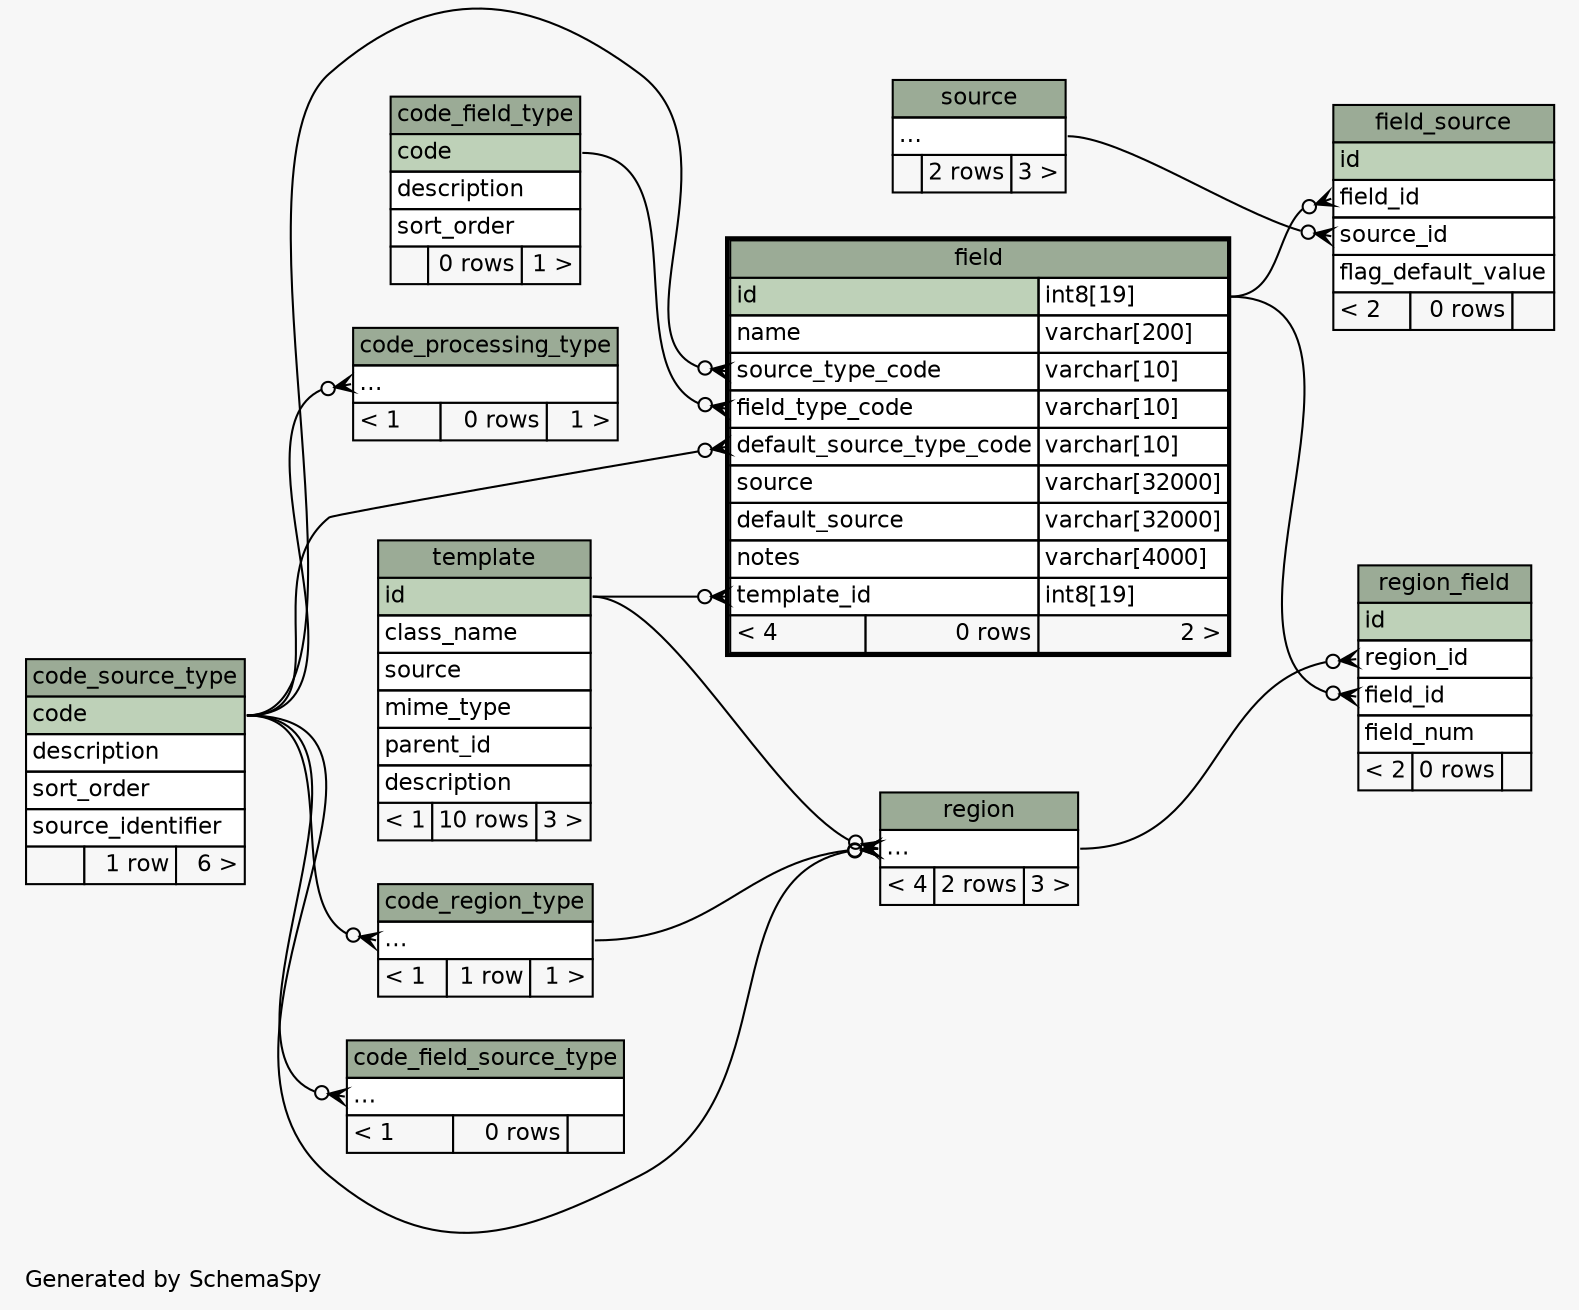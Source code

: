 // dot 2.40.1 on Linux 4.9.6-1-ARCH
// SchemaSpy rev 590
digraph "twoDegreesRelationshipsDiagram" {
  graph [
    rankdir="RL"
    bgcolor="#f7f7f7"
    label="\nGenerated by SchemaSpy"
    labeljust="l"
    nodesep="0.18"
    ranksep="0.46"
    fontname="Helvetica"
    fontsize="11"
  ];
  node [
    fontname="Helvetica"
    fontsize="11"
    shape="plaintext"
  ];
  edge [
    arrowsize="0.8"
  ];
  "code_field_source_type":"elipses":w -> "code_source_type":"code":e [arrowhead=none dir=back arrowtail=crowodot];
  "code_processing_type":"elipses":w -> "code_source_type":"code":e [arrowhead=none dir=back arrowtail=crowodot];
  "code_region_type":"elipses":w -> "code_source_type":"code":e [arrowhead=none dir=back arrowtail=crowodot];
  "field":"default_source_type_code":w -> "code_source_type":"code":e [arrowhead=none dir=back arrowtail=crowodot];
  "field":"field_type_code":w -> "code_field_type":"code":e [arrowhead=none dir=back arrowtail=crowodot];
  "field":"source_type_code":w -> "code_source_type":"code":e [arrowhead=none dir=back arrowtail=crowodot];
  "field":"template_id":w -> "template":"id":e [arrowhead=none dir=back arrowtail=crowodot];
  "field_source":"field_id":w -> "field":"id.type":e [arrowhead=none dir=back arrowtail=crowodot];
  "field_source":"source_id":w -> "source":"elipses":e [arrowhead=none dir=back arrowtail=crowodot];
  "region":"elipses":w -> "code_region_type":"elipses":e [arrowhead=none dir=back arrowtail=crowodot];
  "region":"elipses":w -> "code_source_type":"code":e [arrowhead=none dir=back arrowtail=crowodot];
  "region":"elipses":w -> "template":"id":e [arrowhead=none dir=back arrowtail=crowodot];
  "region_field":"field_id":w -> "field":"id.type":e [arrowhead=none dir=back arrowtail=crowodot];
  "region_field":"region_id":w -> "region":"elipses":e [arrowhead=none dir=back arrowtail=crowodot];
  "code_field_source_type" [
    label=<
    <TABLE BORDER="0" CELLBORDER="1" CELLSPACING="0" BGCOLOR="#ffffff">
      <TR><TD COLSPAN="3" BGCOLOR="#9bab96" ALIGN="CENTER">code_field_source_type</TD></TR>
      <TR><TD PORT="elipses" COLSPAN="3" ALIGN="LEFT">...</TD></TR>
      <TR><TD ALIGN="LEFT" BGCOLOR="#f7f7f7">&lt; 1</TD><TD ALIGN="RIGHT" BGCOLOR="#f7f7f7">0 rows</TD><TD ALIGN="RIGHT" BGCOLOR="#f7f7f7">  </TD></TR>
    </TABLE>>
    URL="code_field_source_type.html"
    tooltip="code_field_source_type"
  ];
  "code_field_type" [
    label=<
    <TABLE BORDER="0" CELLBORDER="1" CELLSPACING="0" BGCOLOR="#ffffff">
      <TR><TD COLSPAN="3" BGCOLOR="#9bab96" ALIGN="CENTER">code_field_type</TD></TR>
      <TR><TD PORT="code" COLSPAN="3" BGCOLOR="#bed1b8" ALIGN="LEFT">code</TD></TR>
      <TR><TD PORT="description" COLSPAN="3" ALIGN="LEFT">description</TD></TR>
      <TR><TD PORT="sort_order" COLSPAN="3" ALIGN="LEFT">sort_order</TD></TR>
      <TR><TD ALIGN="LEFT" BGCOLOR="#f7f7f7">  </TD><TD ALIGN="RIGHT" BGCOLOR="#f7f7f7">0 rows</TD><TD ALIGN="RIGHT" BGCOLOR="#f7f7f7">1 &gt;</TD></TR>
    </TABLE>>
    URL="code_field_type.html"
    tooltip="code_field_type"
  ];
  "code_processing_type" [
    label=<
    <TABLE BORDER="0" CELLBORDER="1" CELLSPACING="0" BGCOLOR="#ffffff">
      <TR><TD COLSPAN="3" BGCOLOR="#9bab96" ALIGN="CENTER">code_processing_type</TD></TR>
      <TR><TD PORT="elipses" COLSPAN="3" ALIGN="LEFT">...</TD></TR>
      <TR><TD ALIGN="LEFT" BGCOLOR="#f7f7f7">&lt; 1</TD><TD ALIGN="RIGHT" BGCOLOR="#f7f7f7">0 rows</TD><TD ALIGN="RIGHT" BGCOLOR="#f7f7f7">1 &gt;</TD></TR>
    </TABLE>>
    URL="code_processing_type.html"
    tooltip="code_processing_type"
  ];
  "code_region_type" [
    label=<
    <TABLE BORDER="0" CELLBORDER="1" CELLSPACING="0" BGCOLOR="#ffffff">
      <TR><TD COLSPAN="3" BGCOLOR="#9bab96" ALIGN="CENTER">code_region_type</TD></TR>
      <TR><TD PORT="elipses" COLSPAN="3" ALIGN="LEFT">...</TD></TR>
      <TR><TD ALIGN="LEFT" BGCOLOR="#f7f7f7">&lt; 1</TD><TD ALIGN="RIGHT" BGCOLOR="#f7f7f7">1 row</TD><TD ALIGN="RIGHT" BGCOLOR="#f7f7f7">1 &gt;</TD></TR>
    </TABLE>>
    URL="code_region_type.html"
    tooltip="code_region_type"
  ];
  "code_source_type" [
    label=<
    <TABLE BORDER="0" CELLBORDER="1" CELLSPACING="0" BGCOLOR="#ffffff">
      <TR><TD COLSPAN="3" BGCOLOR="#9bab96" ALIGN="CENTER">code_source_type</TD></TR>
      <TR><TD PORT="code" COLSPAN="3" BGCOLOR="#bed1b8" ALIGN="LEFT">code</TD></TR>
      <TR><TD PORT="description" COLSPAN="3" ALIGN="LEFT">description</TD></TR>
      <TR><TD PORT="sort_order" COLSPAN="3" ALIGN="LEFT">sort_order</TD></TR>
      <TR><TD PORT="source_identifier" COLSPAN="3" ALIGN="LEFT">source_identifier</TD></TR>
      <TR><TD ALIGN="LEFT" BGCOLOR="#f7f7f7">  </TD><TD ALIGN="RIGHT" BGCOLOR="#f7f7f7">1 row</TD><TD ALIGN="RIGHT" BGCOLOR="#f7f7f7">6 &gt;</TD></TR>
    </TABLE>>
    URL="code_source_type.html"
    tooltip="code_source_type"
  ];
  "field" [
    label=<
    <TABLE BORDER="2" CELLBORDER="1" CELLSPACING="0" BGCOLOR="#ffffff">
      <TR><TD COLSPAN="3" BGCOLOR="#9bab96" ALIGN="CENTER">field</TD></TR>
      <TR><TD PORT="id" COLSPAN="2" BGCOLOR="#bed1b8" ALIGN="LEFT">id</TD><TD PORT="id.type" ALIGN="LEFT">int8[19]</TD></TR>
      <TR><TD PORT="name" COLSPAN="2" ALIGN="LEFT">name</TD><TD PORT="name.type" ALIGN="LEFT">varchar[200]</TD></TR>
      <TR><TD PORT="source_type_code" COLSPAN="2" ALIGN="LEFT">source_type_code</TD><TD PORT="source_type_code.type" ALIGN="LEFT">varchar[10]</TD></TR>
      <TR><TD PORT="field_type_code" COLSPAN="2" ALIGN="LEFT">field_type_code</TD><TD PORT="field_type_code.type" ALIGN="LEFT">varchar[10]</TD></TR>
      <TR><TD PORT="default_source_type_code" COLSPAN="2" ALIGN="LEFT">default_source_type_code</TD><TD PORT="default_source_type_code.type" ALIGN="LEFT">varchar[10]</TD></TR>
      <TR><TD PORT="source" COLSPAN="2" ALIGN="LEFT">source</TD><TD PORT="source.type" ALIGN="LEFT">varchar[32000]</TD></TR>
      <TR><TD PORT="default_source" COLSPAN="2" ALIGN="LEFT">default_source</TD><TD PORT="default_source.type" ALIGN="LEFT">varchar[32000]</TD></TR>
      <TR><TD PORT="notes" COLSPAN="2" ALIGN="LEFT">notes</TD><TD PORT="notes.type" ALIGN="LEFT">varchar[4000]</TD></TR>
      <TR><TD PORT="template_id" COLSPAN="2" ALIGN="LEFT">template_id</TD><TD PORT="template_id.type" ALIGN="LEFT">int8[19]</TD></TR>
      <TR><TD ALIGN="LEFT" BGCOLOR="#f7f7f7">&lt; 4</TD><TD ALIGN="RIGHT" BGCOLOR="#f7f7f7">0 rows</TD><TD ALIGN="RIGHT" BGCOLOR="#f7f7f7">2 &gt;</TD></TR>
    </TABLE>>
    URL="field.html"
    tooltip="field"
  ];
  "field_source" [
    label=<
    <TABLE BORDER="0" CELLBORDER="1" CELLSPACING="0" BGCOLOR="#ffffff">
      <TR><TD COLSPAN="3" BGCOLOR="#9bab96" ALIGN="CENTER">field_source</TD></TR>
      <TR><TD PORT="id" COLSPAN="3" BGCOLOR="#bed1b8" ALIGN="LEFT">id</TD></TR>
      <TR><TD PORT="field_id" COLSPAN="3" ALIGN="LEFT">field_id</TD></TR>
      <TR><TD PORT="source_id" COLSPAN="3" ALIGN="LEFT">source_id</TD></TR>
      <TR><TD PORT="flag_default_value" COLSPAN="3" ALIGN="LEFT">flag_default_value</TD></TR>
      <TR><TD ALIGN="LEFT" BGCOLOR="#f7f7f7">&lt; 2</TD><TD ALIGN="RIGHT" BGCOLOR="#f7f7f7">0 rows</TD><TD ALIGN="RIGHT" BGCOLOR="#f7f7f7">  </TD></TR>
    </TABLE>>
    URL="field_source.html"
    tooltip="field_source"
  ];
  "region" [
    label=<
    <TABLE BORDER="0" CELLBORDER="1" CELLSPACING="0" BGCOLOR="#ffffff">
      <TR><TD COLSPAN="3" BGCOLOR="#9bab96" ALIGN="CENTER">region</TD></TR>
      <TR><TD PORT="elipses" COLSPAN="3" ALIGN="LEFT">...</TD></TR>
      <TR><TD ALIGN="LEFT" BGCOLOR="#f7f7f7">&lt; 4</TD><TD ALIGN="RIGHT" BGCOLOR="#f7f7f7">2 rows</TD><TD ALIGN="RIGHT" BGCOLOR="#f7f7f7">3 &gt;</TD></TR>
    </TABLE>>
    URL="region.html"
    tooltip="region"
  ];
  "region_field" [
    label=<
    <TABLE BORDER="0" CELLBORDER="1" CELLSPACING="0" BGCOLOR="#ffffff">
      <TR><TD COLSPAN="3" BGCOLOR="#9bab96" ALIGN="CENTER">region_field</TD></TR>
      <TR><TD PORT="id" COLSPAN="3" BGCOLOR="#bed1b8" ALIGN="LEFT">id</TD></TR>
      <TR><TD PORT="region_id" COLSPAN="3" ALIGN="LEFT">region_id</TD></TR>
      <TR><TD PORT="field_id" COLSPAN="3" ALIGN="LEFT">field_id</TD></TR>
      <TR><TD PORT="field_num" COLSPAN="3" ALIGN="LEFT">field_num</TD></TR>
      <TR><TD ALIGN="LEFT" BGCOLOR="#f7f7f7">&lt; 2</TD><TD ALIGN="RIGHT" BGCOLOR="#f7f7f7">0 rows</TD><TD ALIGN="RIGHT" BGCOLOR="#f7f7f7">  </TD></TR>
    </TABLE>>
    URL="region_field.html"
    tooltip="region_field"
  ];
  "source" [
    label=<
    <TABLE BORDER="0" CELLBORDER="1" CELLSPACING="0" BGCOLOR="#ffffff">
      <TR><TD COLSPAN="3" BGCOLOR="#9bab96" ALIGN="CENTER">source</TD></TR>
      <TR><TD PORT="elipses" COLSPAN="3" ALIGN="LEFT">...</TD></TR>
      <TR><TD ALIGN="LEFT" BGCOLOR="#f7f7f7">  </TD><TD ALIGN="RIGHT" BGCOLOR="#f7f7f7">2 rows</TD><TD ALIGN="RIGHT" BGCOLOR="#f7f7f7">3 &gt;</TD></TR>
    </TABLE>>
    URL="source.html"
    tooltip="source"
  ];
  "template" [
    label=<
    <TABLE BORDER="0" CELLBORDER="1" CELLSPACING="0" BGCOLOR="#ffffff">
      <TR><TD COLSPAN="3" BGCOLOR="#9bab96" ALIGN="CENTER">template</TD></TR>
      <TR><TD PORT="id" COLSPAN="3" BGCOLOR="#bed1b8" ALIGN="LEFT">id</TD></TR>
      <TR><TD PORT="class_name" COLSPAN="3" ALIGN="LEFT">class_name</TD></TR>
      <TR><TD PORT="source" COLSPAN="3" ALIGN="LEFT">source</TD></TR>
      <TR><TD PORT="mime_type" COLSPAN="3" ALIGN="LEFT">mime_type</TD></TR>
      <TR><TD PORT="parent_id" COLSPAN="3" ALIGN="LEFT">parent_id</TD></TR>
      <TR><TD PORT="description" COLSPAN="3" ALIGN="LEFT">description</TD></TR>
      <TR><TD ALIGN="LEFT" BGCOLOR="#f7f7f7">&lt; 1</TD><TD ALIGN="RIGHT" BGCOLOR="#f7f7f7">10 rows</TD><TD ALIGN="RIGHT" BGCOLOR="#f7f7f7">3 &gt;</TD></TR>
    </TABLE>>
    URL="template.html"
    tooltip="template"
  ];
}
